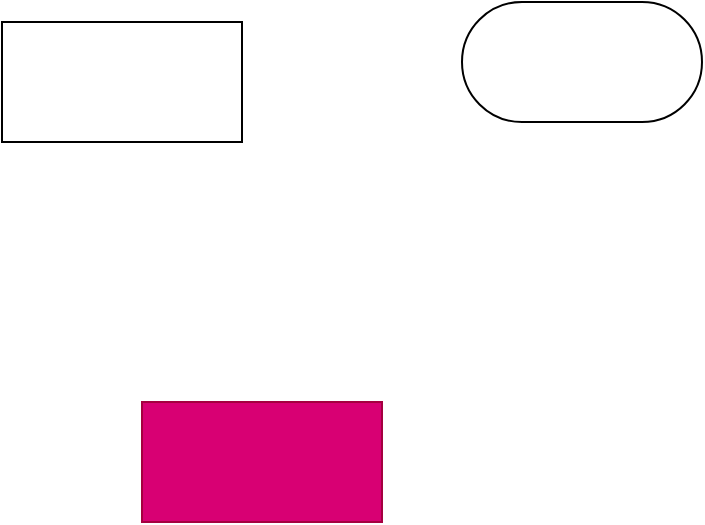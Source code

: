 <mxfile version="22.1.2" type="device" pages="2">
  <diagram id="23iRSUPoRavnBvh4doch" name="Page-1">
    <mxGraphModel dx="698" dy="410" grid="1" gridSize="10" guides="1" tooltips="1" connect="1" arrows="1" fold="1" page="1" pageScale="1" pageWidth="827" pageHeight="1169" math="0" shadow="0">
      <root>
        <mxCell id="0" />
        <mxCell id="1" parent="0" />
        <mxCell id="46jb1xMyDbkPsGf46vXV-1" value="" style="rounded=0;whiteSpace=wrap;html=1;fillColor=#d80073;fontColor=#ffffff;strokeColor=#A50040;" vertex="1" parent="1">
          <mxGeometry x="280" y="470" width="120" height="60" as="geometry" />
        </mxCell>
        <mxCell id="46jb1xMyDbkPsGf46vXV-3" value="" style="rounded=0;whiteSpace=wrap;html=1;" vertex="1" parent="1">
          <mxGeometry x="210" y="280" width="120" height="60" as="geometry" />
        </mxCell>
        <mxCell id="46jb1xMyDbkPsGf46vXV-5" value="" style="rounded=1;whiteSpace=wrap;html=1;arcSize=50;" vertex="1" parent="1">
          <mxGeometry x="440" y="270" width="120" height="60" as="geometry" />
        </mxCell>
      </root>
    </mxGraphModel>
  </diagram>
  <diagram id="3eENt3uIb6LZTMy4dTnx" name="Page-2">
    <mxGraphModel dx="632" dy="669" grid="1" gridSize="10" guides="1" tooltips="1" connect="1" arrows="1" fold="1" page="1" pageScale="1" pageWidth="850" pageHeight="1100" math="0" shadow="0">
      <root>
        <mxCell id="0" />
        <mxCell id="1" parent="0" />
      </root>
    </mxGraphModel>
  </diagram>
</mxfile>
